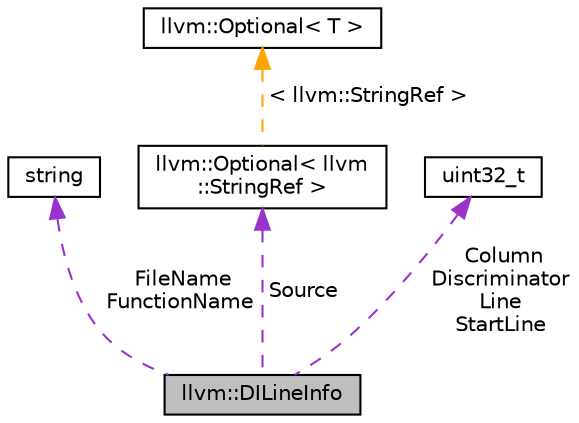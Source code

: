 digraph "llvm::DILineInfo"
{
 // LATEX_PDF_SIZE
  bgcolor="transparent";
  edge [fontname="Helvetica",fontsize="10",labelfontname="Helvetica",labelfontsize="10"];
  node [fontname="Helvetica",fontsize="10",shape="box"];
  Node1 [label="llvm::DILineInfo",height=0.2,width=0.4,color="black", fillcolor="grey75", style="filled", fontcolor="black",tooltip="A format-neutral container for source line information."];
  Node2 -> Node1 [dir="back",color="darkorchid3",fontsize="10",style="dashed",label=" FileName\nFunctionName" ,fontname="Helvetica"];
  Node2 [label="string",height=0.2,width=0.4,color="black",tooltip=" "];
  Node3 -> Node1 [dir="back",color="darkorchid3",fontsize="10",style="dashed",label=" Source" ,fontname="Helvetica"];
  Node3 [label="llvm::Optional\< llvm\l::StringRef \>",height=0.2,width=0.4,color="black",URL="$classllvm_1_1Optional.html",tooltip=" "];
  Node4 -> Node3 [dir="back",color="orange",fontsize="10",style="dashed",label=" \< llvm::StringRef \>" ,fontname="Helvetica"];
  Node4 [label="llvm::Optional\< T \>",height=0.2,width=0.4,color="black",URL="$classllvm_1_1Optional.html",tooltip=" "];
  Node5 -> Node1 [dir="back",color="darkorchid3",fontsize="10",style="dashed",label=" Column\nDiscriminator\nLine\nStartLine" ,fontname="Helvetica"];
  Node5 [label="uint32_t",height=0.2,width=0.4,color="black",URL="$classuint32__t.html",tooltip=" "];
}
